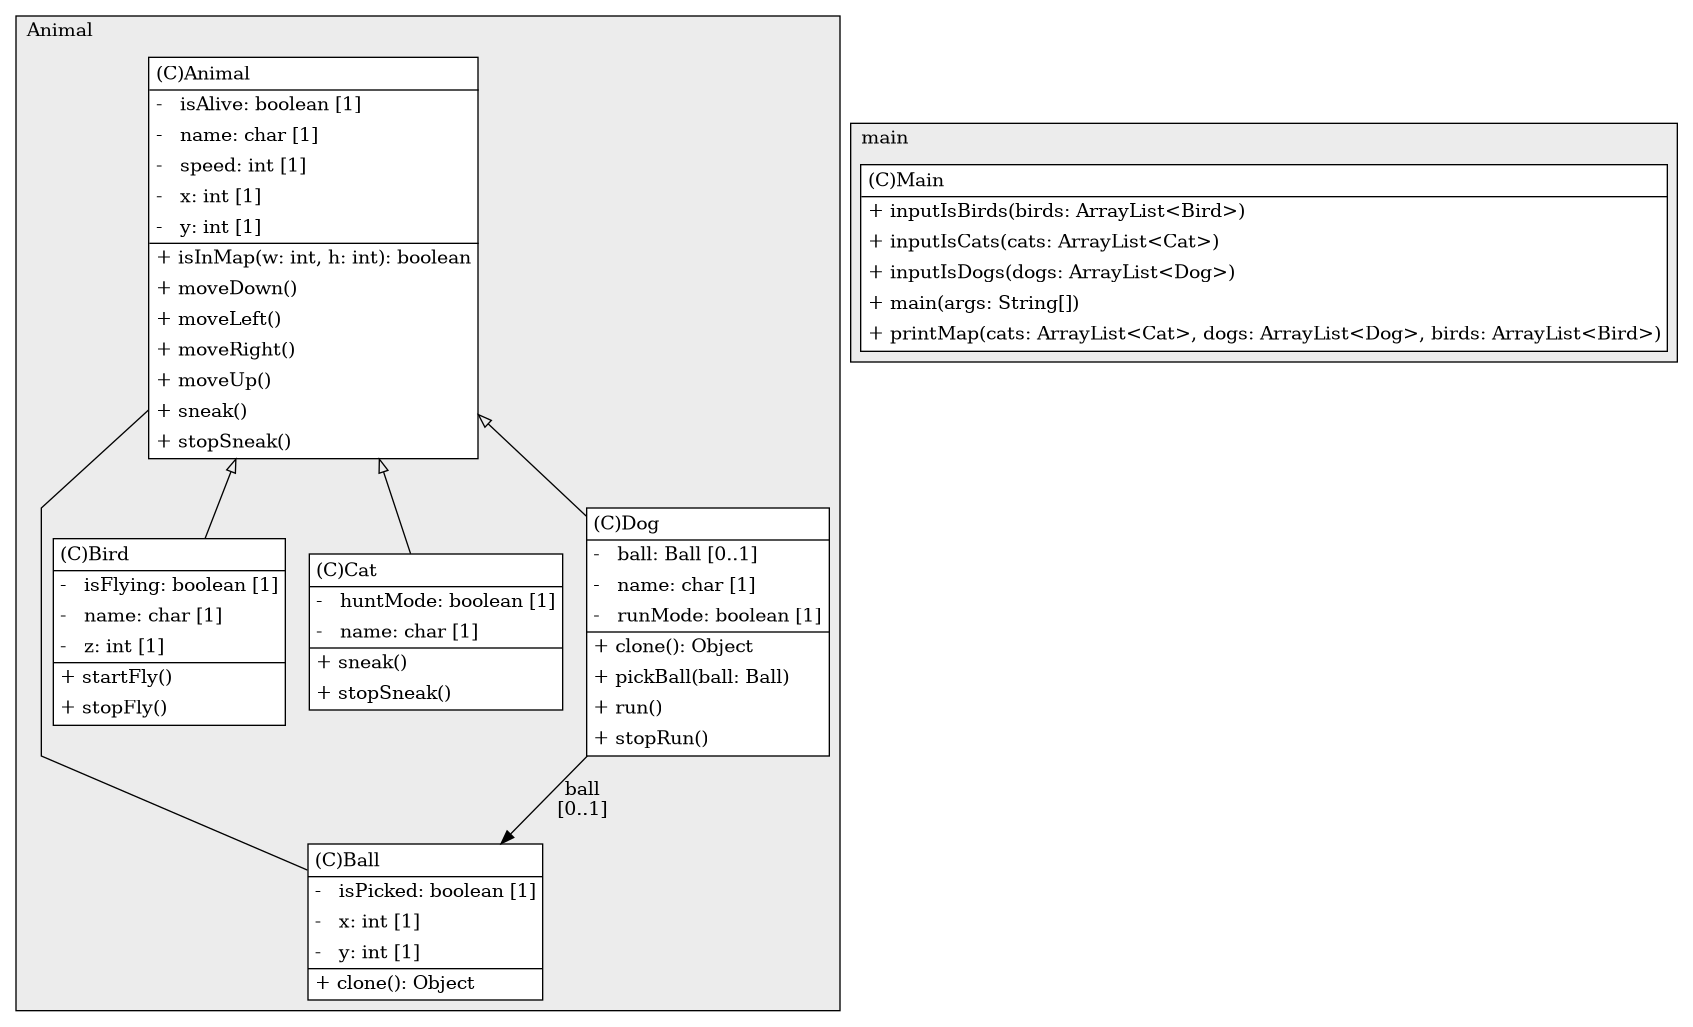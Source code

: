 @startuml

/' diagram meta data start
config=StructureConfiguration;
{
  "projectClassification": {
    "searchMode": "OpenProject", // OpenProject, AllProjects
    "includedProjects": "",
    "pathEndKeywords": "*.impl",
    "isClientPath": "",
    "isClientName": "",
    "isTestPath": "",
    "isTestName": "",
    "isMappingPath": "",
    "isMappingName": "",
    "isDataAccessPath": "",
    "isDataAccessName": "",
    "isDataStructurePath": "",
    "isDataStructureName": "",
    "isInterfaceStructuresPath": "",
    "isInterfaceStructuresName": "",
    "isEntryPointPath": "",
    "isEntryPointName": "",
    "treatFinalFieldsAsMandatory": false
  },
  "graphRestriction": {
    "classPackageExcludeFilter": "",
    "classPackageIncludeFilter": "",
    "classNameExcludeFilter": "",
    "classNameIncludeFilter": "",
    "methodNameExcludeFilter": "",
    "methodNameIncludeFilter": "",
    "removeByInheritance": "", // inheritance/annotation based filtering is done in a second step
    "removeByAnnotation": "",
    "removeByClassPackage": "", // cleanup the graph after inheritance/annotation based filtering is done
    "removeByClassName": "",
    "cutMappings": false,
    "cutEnum": true,
    "cutTests": true,
    "cutClient": true,
    "cutDataAccess": true,
    "cutInterfaceStructures": true,
    "cutDataStructures": true,
    "cutGetterAndSetter": true,
    "cutConstructors": true
  },
  "graphTraversal": {
    "forwardDepth": 3,
    "backwardDepth": 3,
    "classPackageExcludeFilter": "",
    "classPackageIncludeFilter": "",
    "classNameExcludeFilter": "",
    "classNameIncludeFilter": "",
    "methodNameExcludeFilter": "",
    "methodNameIncludeFilter": "",
    "hideMappings": false,
    "hideDataStructures": false,
    "hidePrivateMethods": true,
    "hideInterfaceCalls": true, // indirection: implementation -> interface (is hidden) -> implementation
    "onlyShowApplicationEntryPoints": false, // root node is included
    "useMethodCallsForStructureDiagram": "ForwardOnly" // ForwardOnly, BothDirections, No
  },
  "details": {
    "aggregation": "GroupByClass", // ByClass, GroupByClass, None
    "showClassGenericTypes": true,
    "showMethods": true,
    "showMethodParameterNames": true,
    "showMethodParameterTypes": true,
    "showMethodReturnType": true,
    "showPackageLevels": 2,
    "showDetailedClassStructure": true
  },
  "rootClass": "main.Main",
  "extensionCallbackMethod": "" // qualified.class.name#methodName - signature: public static String method(String)
}
diagram meta data end '/



digraph g {
    rankdir="TB"
    splines=polyline
    

'nodes 
subgraph cluster_1965718044 { 
   	label=Animal
	labeljust=l
	fillcolor="#ececec"
	style=filled
   
   Animal1965718044[
	label=<<TABLE BORDER="1" CELLBORDER="0" CELLPADDING="4" CELLSPACING="0">
<TR><TD ALIGN="LEFT" >(C)Animal</TD></TR>
<HR/>
<TR><TD ALIGN="LEFT" >-   isAlive: boolean [1]</TD></TR>
<TR><TD ALIGN="LEFT" >-   name: char [1]</TD></TR>
<TR><TD ALIGN="LEFT" >-   speed: int [1]</TD></TR>
<TR><TD ALIGN="LEFT" >-   x: int [1]</TD></TR>
<TR><TD ALIGN="LEFT" >-   y: int [1]</TD></TR>
<HR/>
<TR><TD ALIGN="LEFT" >+ isInMap(w: int, h: int): boolean</TD></TR>
<TR><TD ALIGN="LEFT" >+ moveDown()</TD></TR>
<TR><TD ALIGN="LEFT" >+ moveLeft()</TD></TR>
<TR><TD ALIGN="LEFT" >+ moveRight()</TD></TR>
<TR><TD ALIGN="LEFT" >+ moveUp()</TD></TR>
<TR><TD ALIGN="LEFT" >+ sneak()</TD></TR>
<TR><TD ALIGN="LEFT" >+ stopSneak()</TD></TR>
</TABLE>>
	style=filled
	margin=0
	shape=plaintext
	fillcolor="#FFFFFF"
];

Ball1965718044[
	label=<<TABLE BORDER="1" CELLBORDER="0" CELLPADDING="4" CELLSPACING="0">
<TR><TD ALIGN="LEFT" >(C)Ball</TD></TR>
<HR/>
<TR><TD ALIGN="LEFT" >-   isPicked: boolean [1]</TD></TR>
<TR><TD ALIGN="LEFT" >-   x: int [1]</TD></TR>
<TR><TD ALIGN="LEFT" >-   y: int [1]</TD></TR>
<HR/>
<TR><TD ALIGN="LEFT" >+ clone(): Object</TD></TR>
</TABLE>>
	style=filled
	margin=0
	shape=plaintext
	fillcolor="#FFFFFF"
];

Bird1965718044[
	label=<<TABLE BORDER="1" CELLBORDER="0" CELLPADDING="4" CELLSPACING="0">
<TR><TD ALIGN="LEFT" >(C)Bird</TD></TR>
<HR/>
<TR><TD ALIGN="LEFT" >-   isFlying: boolean [1]</TD></TR>
<TR><TD ALIGN="LEFT" >-   name: char [1]</TD></TR>
<TR><TD ALIGN="LEFT" >-   z: int [1]</TD></TR>
<HR/>
<TR><TD ALIGN="LEFT" >+ startFly()</TD></TR>
<TR><TD ALIGN="LEFT" >+ stopFly()</TD></TR>
</TABLE>>
	style=filled
	margin=0
	shape=plaintext
	fillcolor="#FFFFFF"
];

Cat1965718044[
	label=<<TABLE BORDER="1" CELLBORDER="0" CELLPADDING="4" CELLSPACING="0">
<TR><TD ALIGN="LEFT" >(C)Cat</TD></TR>
<HR/>
<TR><TD ALIGN="LEFT" >-   huntMode: boolean [1]</TD></TR>
<TR><TD ALIGN="LEFT" >-   name: char [1]</TD></TR>
<HR/>
<TR><TD ALIGN="LEFT" >+ sneak()</TD></TR>
<TR><TD ALIGN="LEFT" >+ stopSneak()</TD></TR>
</TABLE>>
	style=filled
	margin=0
	shape=plaintext
	fillcolor="#FFFFFF"
];

Dog1965718044[
	label=<<TABLE BORDER="1" CELLBORDER="0" CELLPADDING="4" CELLSPACING="0">
<TR><TD ALIGN="LEFT" >(C)Dog</TD></TR>
<HR/>
<TR><TD ALIGN="LEFT" >-   ball: Ball [0..1]</TD></TR>
<TR><TD ALIGN="LEFT" >-   name: char [1]</TD></TR>
<TR><TD ALIGN="LEFT" >-   runMode: boolean [1]</TD></TR>
<HR/>
<TR><TD ALIGN="LEFT" >+ clone(): Object</TD></TR>
<TR><TD ALIGN="LEFT" >+ pickBall(ball: Ball)</TD></TR>
<TR><TD ALIGN="LEFT" >+ run()</TD></TR>
<TR><TD ALIGN="LEFT" >+ stopRun()</TD></TR>
</TABLE>>
	style=filled
	margin=0
	shape=plaintext
	fillcolor="#FFFFFF"
];
} 

subgraph cluster_3343801 { 
   	label=main
	labeljust=l
	fillcolor="#ececec"
	style=filled
   
   Main3343801[
	label=<<TABLE BORDER="1" CELLBORDER="0" CELLPADDING="4" CELLSPACING="0">
<TR><TD ALIGN="LEFT" >(C)Main</TD></TR>
<HR/>
<TR><TD ALIGN="LEFT" >+ inputIsBirds(birds: ArrayList&lt;Bird&gt;)</TD></TR>
<TR><TD ALIGN="LEFT" >+ inputIsCats(cats: ArrayList&lt;Cat&gt;)</TD></TR>
<TR><TD ALIGN="LEFT" >+ inputIsDogs(dogs: ArrayList&lt;Dog&gt;)</TD></TR>
<TR><TD ALIGN="LEFT" >+ main(args: String[])</TD></TR>
<TR><TD ALIGN="LEFT" >+ printMap(cats: ArrayList&lt;Cat&gt;, dogs: ArrayList&lt;Dog&gt;, birds: ArrayList&lt;Bird&gt;)</TD></TR>
</TABLE>>
	style=filled
	margin=0
	shape=plaintext
	fillcolor="#FFFFFF"
];
} 

'edges    
Animal1965718044 -> Ball1965718044[arrowhead=none];
Animal1965718044 -> Bird1965718044[arrowhead=none, arrowtail=empty, dir=both];
Animal1965718044 -> Cat1965718044[arrowhead=none, arrowtail=empty, dir=both];
Animal1965718044 -> Dog1965718044[arrowhead=none, arrowtail=empty, dir=both];
Dog1965718044 -> Ball1965718044[label="ball
[0..1]"];
    
}
@enduml